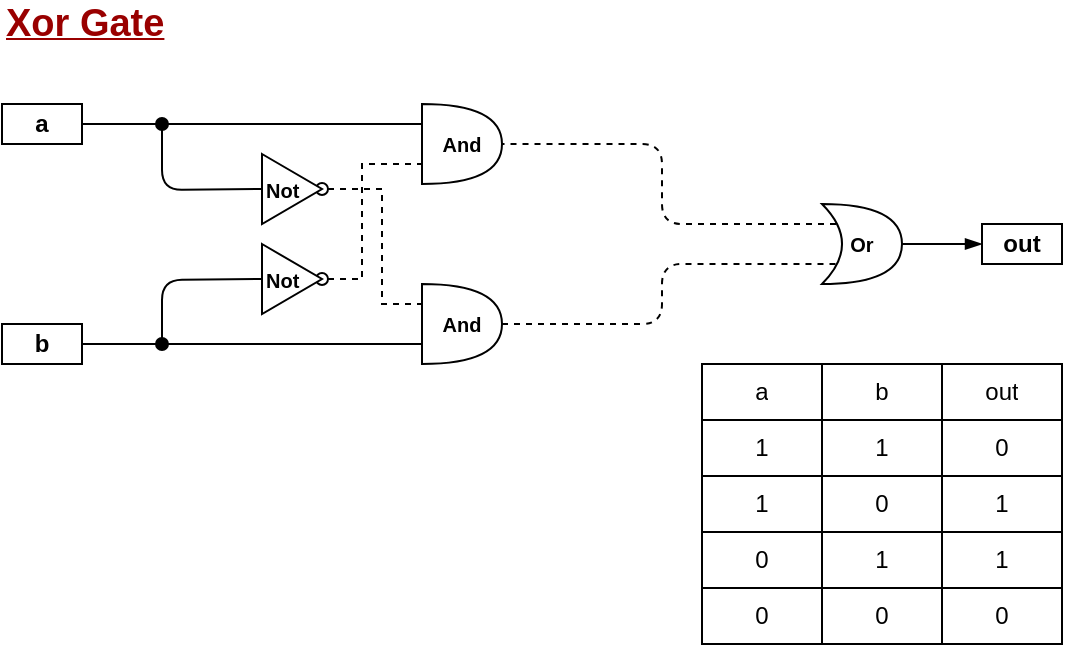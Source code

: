 <mxfile version="13.6.9" type="device"><diagram id="H_rF1iBjedVppfHUGtXy" name="Page-1"><mxGraphModel dx="764" dy="773" grid="1" gridSize="10" guides="1" tooltips="1" connect="1" arrows="1" fold="1" page="1" pageScale="1" pageWidth="850" pageHeight="1100" math="0" shadow="0"><root><mxCell id="0"/><mxCell id="1" parent="0"/><mxCell id="GsXnEF_57ybnJ1DjzNhb-1" value="&lt;b&gt;a&lt;/b&gt;" style="text;html=1;fillColor=none;align=center;verticalAlign=middle;whiteSpace=wrap;rounded=0;strokeColor=#000000;" vertex="1" parent="1"><mxGeometry x="150" y="330" width="40" height="20" as="geometry"/></mxCell><mxCell id="GsXnEF_57ybnJ1DjzNhb-2" value="&lt;b&gt;b&lt;/b&gt;" style="text;html=1;fillColor=none;align=center;verticalAlign=middle;whiteSpace=wrap;rounded=0;strokeColor=#000000;" vertex="1" parent="1"><mxGeometry x="150" y="440" width="40" height="20" as="geometry"/></mxCell><mxCell id="GsXnEF_57ybnJ1DjzNhb-66" value="" style="edgeStyle=orthogonalEdgeStyle;rounded=0;orthogonalLoop=1;jettySize=auto;html=1;entryX=0;entryY=0.25;entryDx=0;entryDy=0;entryPerimeter=0;dashed=1;endArrow=none;endFill=0;startArrow=oval;startFill=0;" edge="1" parent="1" source="GsXnEF_57ybnJ1DjzNhb-5" target="GsXnEF_57ybnJ1DjzNhb-8"><mxGeometry relative="1" as="geometry"><Array as="points"><mxPoint x="340" y="373"/><mxPoint x="340" y="430"/></Array></mxGeometry></mxCell><mxCell id="GsXnEF_57ybnJ1DjzNhb-5" value="&lt;font size=&quot;1&quot;&gt;&lt;b&gt;Not&lt;/b&gt;&lt;/font&gt;" style="triangle;whiteSpace=wrap;html=1;align=left;" vertex="1" parent="1"><mxGeometry x="280" y="355" width="30" height="35" as="geometry"/></mxCell><mxCell id="GsXnEF_57ybnJ1DjzNhb-6" value="" style="endArrow=none;html=1;entryX=0;entryY=0.75;entryDx=0;entryDy=0;entryPerimeter=0;exitX=1;exitY=0.5;exitDx=0;exitDy=0;" edge="1" parent="1" target="GsXnEF_57ybnJ1DjzNhb-8" source="GsXnEF_57ybnJ1DjzNhb-2"><mxGeometry width="50" height="50" relative="1" as="geometry"><mxPoint x="190" y="390" as="sourcePoint"/><mxPoint x="330" y="420" as="targetPoint"/><Array as="points"/></mxGeometry></mxCell><mxCell id="GsXnEF_57ybnJ1DjzNhb-8" value="&lt;font size=&quot;1&quot;&gt;&lt;b&gt;And&lt;/b&gt;&lt;/font&gt;" style="shape=or;whiteSpace=wrap;html=1;" vertex="1" parent="1"><mxGeometry x="360" y="420" width="40" height="40" as="geometry"/></mxCell><mxCell id="GsXnEF_57ybnJ1DjzNhb-10" value="&lt;font size=&quot;1&quot;&gt;&lt;b&gt;And&lt;/b&gt;&lt;/font&gt;" style="shape=or;whiteSpace=wrap;html=1;" vertex="1" parent="1"><mxGeometry x="360" y="330" width="40" height="40" as="geometry"/></mxCell><mxCell id="GsXnEF_57ybnJ1DjzNhb-11" value="" style="endArrow=none;html=1;entryX=0;entryY=0.25;entryDx=0;entryDy=0;entryPerimeter=0;" edge="1" parent="1" source="GsXnEF_57ybnJ1DjzNhb-1" target="GsXnEF_57ybnJ1DjzNhb-10"><mxGeometry width="50" height="50" relative="1" as="geometry"><mxPoint x="370" y="420" as="sourcePoint"/><mxPoint x="420" y="350" as="targetPoint"/><Array as="points"/></mxGeometry></mxCell><mxCell id="GsXnEF_57ybnJ1DjzNhb-12" value="" style="endArrow=none;html=1;entryX=1;entryY=0.5;entryDx=0;entryDy=0;entryPerimeter=0;dashed=1;exitX=0.175;exitY=0.25;exitDx=0;exitDy=0;exitPerimeter=0;" edge="1" parent="1" source="GsXnEF_57ybnJ1DjzNhb-14" target="GsXnEF_57ybnJ1DjzNhb-10"><mxGeometry width="50" height="50" relative="1" as="geometry"><mxPoint x="530" y="360" as="sourcePoint"/><mxPoint x="420" y="370" as="targetPoint"/><Array as="points"><mxPoint x="480" y="390"/><mxPoint x="480" y="350"/></Array></mxGeometry></mxCell><mxCell id="GsXnEF_57ybnJ1DjzNhb-76" value="" style="edgeStyle=orthogonalEdgeStyle;rounded=0;orthogonalLoop=1;jettySize=auto;html=1;startArrow=none;startFill=0;endArrow=blockThin;endFill=1;" edge="1" parent="1" source="GsXnEF_57ybnJ1DjzNhb-14" target="GsXnEF_57ybnJ1DjzNhb-62"><mxGeometry relative="1" as="geometry"/></mxCell><mxCell id="GsXnEF_57ybnJ1DjzNhb-14" value="&lt;font size=&quot;1&quot;&gt;&lt;b&gt;Or&lt;/b&gt;&lt;/font&gt;" style="shape=xor;whiteSpace=wrap;html=1;" vertex="1" parent="1"><mxGeometry x="560" y="380" width="40" height="40" as="geometry"/></mxCell><mxCell id="GsXnEF_57ybnJ1DjzNhb-62" value="&lt;b&gt;out&lt;/b&gt;" style="text;html=1;fillColor=none;align=center;verticalAlign=middle;whiteSpace=wrap;rounded=0;strokeColor=#000000;" vertex="1" parent="1"><mxGeometry x="640" y="390" width="40" height="20" as="geometry"/></mxCell><mxCell id="GsXnEF_57ybnJ1DjzNhb-63" value="&lt;b&gt;&lt;font style=&quot;font-size: 19px&quot; color=&quot;#990000&quot;&gt;&lt;u&gt;Xor Gate&lt;/u&gt;&lt;/font&gt;&lt;/b&gt;" style="text;html=1;strokeColor=none;fillColor=none;align=left;verticalAlign=middle;whiteSpace=wrap;rounded=0;" vertex="1" parent="1"><mxGeometry x="150" y="280" width="210" height="20" as="geometry"/></mxCell><mxCell id="GsXnEF_57ybnJ1DjzNhb-70" value="" style="edgeStyle=orthogonalEdgeStyle;rounded=0;orthogonalLoop=1;jettySize=auto;html=1;startArrow=oval;startFill=0;endArrow=none;endFill=0;dashed=1;" edge="1" parent="1" source="GsXnEF_57ybnJ1DjzNhb-64"><mxGeometry relative="1" as="geometry"><mxPoint x="360" y="360" as="targetPoint"/><Array as="points"><mxPoint x="330" y="418"/><mxPoint x="330" y="360"/></Array></mxGeometry></mxCell><mxCell id="GsXnEF_57ybnJ1DjzNhb-64" value="&lt;font size=&quot;1&quot;&gt;&lt;b&gt;Not&lt;/b&gt;&lt;/font&gt;" style="triangle;whiteSpace=wrap;html=1;align=left;" vertex="1" parent="1"><mxGeometry x="280" y="400" width="30" height="35" as="geometry"/></mxCell><mxCell id="GsXnEF_57ybnJ1DjzNhb-67" value="" style="endArrow=oval;html=1;exitX=0;exitY=0.5;exitDx=0;exitDy=0;startArrow=none;startFill=0;endFill=1;" edge="1" parent="1" source="GsXnEF_57ybnJ1DjzNhb-64"><mxGeometry width="50" height="50" relative="1" as="geometry"><mxPoint x="370" y="420" as="sourcePoint"/><mxPoint x="230" y="450" as="targetPoint"/><Array as="points"><mxPoint x="230" y="418"/></Array></mxGeometry></mxCell><mxCell id="GsXnEF_57ybnJ1DjzNhb-71" value="" style="endArrow=none;html=1;entryX=0;entryY=0.5;entryDx=0;entryDy=0;startArrow=oval;startFill=1;" edge="1" parent="1" target="GsXnEF_57ybnJ1DjzNhb-5"><mxGeometry width="50" height="50" relative="1" as="geometry"><mxPoint x="230" y="340" as="sourcePoint"/><mxPoint x="420" y="370" as="targetPoint"/><Array as="points"><mxPoint x="230" y="373"/></Array></mxGeometry></mxCell><mxCell id="GsXnEF_57ybnJ1DjzNhb-73" value="" style="endArrow=none;html=1;dashed=1;entryX=0.175;entryY=0.75;entryDx=0;entryDy=0;entryPerimeter=0;exitX=1;exitY=0.5;exitDx=0;exitDy=0;exitPerimeter=0;" edge="1" parent="1" source="GsXnEF_57ybnJ1DjzNhb-8" target="GsXnEF_57ybnJ1DjzNhb-14"><mxGeometry width="50" height="50" relative="1" as="geometry"><mxPoint x="370" y="420" as="sourcePoint"/><mxPoint x="420" y="370" as="targetPoint"/><Array as="points"><mxPoint x="480" y="440"/><mxPoint x="480" y="410"/></Array></mxGeometry></mxCell><mxCell id="GsXnEF_57ybnJ1DjzNhb-77" value="" style="shape=table;html=1;whiteSpace=wrap;startSize=0;container=1;collapsible=0;childLayout=tableLayout;" vertex="1" parent="1"><mxGeometry x="500" y="460" width="180" height="140" as="geometry"/></mxCell><mxCell id="GsXnEF_57ybnJ1DjzNhb-78" value="" style="shape=partialRectangle;html=1;whiteSpace=wrap;collapsible=0;dropTarget=0;pointerEvents=0;fillColor=none;top=0;left=0;bottom=0;right=0;points=[[0,0.5],[1,0.5]];portConstraint=eastwest;" vertex="1" parent="GsXnEF_57ybnJ1DjzNhb-77"><mxGeometry width="180" height="28" as="geometry"/></mxCell><mxCell id="GsXnEF_57ybnJ1DjzNhb-79" value="a" style="shape=partialRectangle;html=1;whiteSpace=wrap;connectable=0;overflow=hidden;fillColor=none;top=0;left=0;bottom=0;right=0;" vertex="1" parent="GsXnEF_57ybnJ1DjzNhb-78"><mxGeometry width="60" height="28" as="geometry"/></mxCell><mxCell id="GsXnEF_57ybnJ1DjzNhb-80" value="b" style="shape=partialRectangle;html=1;whiteSpace=wrap;connectable=0;overflow=hidden;fillColor=none;top=0;left=0;bottom=0;right=0;" vertex="1" parent="GsXnEF_57ybnJ1DjzNhb-78"><mxGeometry x="60" width="60" height="28" as="geometry"/></mxCell><mxCell id="GsXnEF_57ybnJ1DjzNhb-81" value="out" style="shape=partialRectangle;html=1;whiteSpace=wrap;connectable=0;overflow=hidden;fillColor=none;top=0;left=0;bottom=0;right=0;" vertex="1" parent="GsXnEF_57ybnJ1DjzNhb-78"><mxGeometry x="120" width="60" height="28" as="geometry"/></mxCell><mxCell id="GsXnEF_57ybnJ1DjzNhb-82" value="" style="shape=partialRectangle;html=1;whiteSpace=wrap;collapsible=0;dropTarget=0;pointerEvents=0;fillColor=none;top=0;left=0;bottom=0;right=0;points=[[0,0.5],[1,0.5]];portConstraint=eastwest;" vertex="1" parent="GsXnEF_57ybnJ1DjzNhb-77"><mxGeometry y="28" width="180" height="28" as="geometry"/></mxCell><mxCell id="GsXnEF_57ybnJ1DjzNhb-83" value="1" style="shape=partialRectangle;html=1;whiteSpace=wrap;connectable=0;overflow=hidden;fillColor=none;top=0;left=0;bottom=0;right=0;" vertex="1" parent="GsXnEF_57ybnJ1DjzNhb-82"><mxGeometry width="60" height="28" as="geometry"/></mxCell><mxCell id="GsXnEF_57ybnJ1DjzNhb-84" value="1" style="shape=partialRectangle;html=1;whiteSpace=wrap;connectable=0;overflow=hidden;fillColor=none;top=0;left=0;bottom=0;right=0;" vertex="1" parent="GsXnEF_57ybnJ1DjzNhb-82"><mxGeometry x="60" width="60" height="28" as="geometry"/></mxCell><mxCell id="GsXnEF_57ybnJ1DjzNhb-85" value="0" style="shape=partialRectangle;html=1;whiteSpace=wrap;connectable=0;overflow=hidden;fillColor=none;top=0;left=0;bottom=0;right=0;" vertex="1" parent="GsXnEF_57ybnJ1DjzNhb-82"><mxGeometry x="120" width="60" height="28" as="geometry"/></mxCell><mxCell id="GsXnEF_57ybnJ1DjzNhb-86" value="" style="shape=partialRectangle;html=1;whiteSpace=wrap;collapsible=0;dropTarget=0;pointerEvents=0;fillColor=none;top=0;left=0;bottom=0;right=0;points=[[0,0.5],[1,0.5]];portConstraint=eastwest;" vertex="1" parent="GsXnEF_57ybnJ1DjzNhb-77"><mxGeometry y="56" width="180" height="28" as="geometry"/></mxCell><mxCell id="GsXnEF_57ybnJ1DjzNhb-87" value="1" style="shape=partialRectangle;html=1;whiteSpace=wrap;connectable=0;overflow=hidden;fillColor=none;top=0;left=0;bottom=0;right=0;" vertex="1" parent="GsXnEF_57ybnJ1DjzNhb-86"><mxGeometry width="60" height="28" as="geometry"/></mxCell><mxCell id="GsXnEF_57ybnJ1DjzNhb-88" value="0" style="shape=partialRectangle;html=1;whiteSpace=wrap;connectable=0;overflow=hidden;fillColor=none;top=0;left=0;bottom=0;right=0;" vertex="1" parent="GsXnEF_57ybnJ1DjzNhb-86"><mxGeometry x="60" width="60" height="28" as="geometry"/></mxCell><mxCell id="GsXnEF_57ybnJ1DjzNhb-89" value="1" style="shape=partialRectangle;html=1;whiteSpace=wrap;connectable=0;overflow=hidden;fillColor=none;top=0;left=0;bottom=0;right=0;" vertex="1" parent="GsXnEF_57ybnJ1DjzNhb-86"><mxGeometry x="120" width="60" height="28" as="geometry"/></mxCell><mxCell id="GsXnEF_57ybnJ1DjzNhb-90" value="" style="shape=partialRectangle;html=1;whiteSpace=wrap;collapsible=0;dropTarget=0;pointerEvents=0;fillColor=none;top=0;left=0;bottom=0;right=0;points=[[0,0.5],[1,0.5]];portConstraint=eastwest;" vertex="1" parent="GsXnEF_57ybnJ1DjzNhb-77"><mxGeometry y="84" width="180" height="28" as="geometry"/></mxCell><mxCell id="GsXnEF_57ybnJ1DjzNhb-91" value="0" style="shape=partialRectangle;html=1;whiteSpace=wrap;connectable=0;overflow=hidden;fillColor=none;top=0;left=0;bottom=0;right=0;" vertex="1" parent="GsXnEF_57ybnJ1DjzNhb-90"><mxGeometry width="60" height="28" as="geometry"/></mxCell><mxCell id="GsXnEF_57ybnJ1DjzNhb-92" value="1" style="shape=partialRectangle;html=1;whiteSpace=wrap;connectable=0;overflow=hidden;fillColor=none;top=0;left=0;bottom=0;right=0;" vertex="1" parent="GsXnEF_57ybnJ1DjzNhb-90"><mxGeometry x="60" width="60" height="28" as="geometry"/></mxCell><mxCell id="GsXnEF_57ybnJ1DjzNhb-93" value="1" style="shape=partialRectangle;html=1;whiteSpace=wrap;connectable=0;overflow=hidden;fillColor=none;top=0;left=0;bottom=0;right=0;" vertex="1" parent="GsXnEF_57ybnJ1DjzNhb-90"><mxGeometry x="120" width="60" height="28" as="geometry"/></mxCell><mxCell id="GsXnEF_57ybnJ1DjzNhb-94" value="" style="shape=partialRectangle;html=1;whiteSpace=wrap;collapsible=0;dropTarget=0;pointerEvents=0;fillColor=none;top=0;left=0;bottom=0;right=0;points=[[0,0.5],[1,0.5]];portConstraint=eastwest;" vertex="1" parent="GsXnEF_57ybnJ1DjzNhb-77"><mxGeometry y="112" width="180" height="28" as="geometry"/></mxCell><mxCell id="GsXnEF_57ybnJ1DjzNhb-95" value="0" style="shape=partialRectangle;html=1;whiteSpace=wrap;connectable=0;overflow=hidden;fillColor=none;top=0;left=0;bottom=0;right=0;" vertex="1" parent="GsXnEF_57ybnJ1DjzNhb-94"><mxGeometry width="60" height="28" as="geometry"/></mxCell><mxCell id="GsXnEF_57ybnJ1DjzNhb-96" value="0" style="shape=partialRectangle;html=1;whiteSpace=wrap;connectable=0;overflow=hidden;fillColor=none;top=0;left=0;bottom=0;right=0;" vertex="1" parent="GsXnEF_57ybnJ1DjzNhb-94"><mxGeometry x="60" width="60" height="28" as="geometry"/></mxCell><mxCell id="GsXnEF_57ybnJ1DjzNhb-97" value="0" style="shape=partialRectangle;html=1;whiteSpace=wrap;connectable=0;overflow=hidden;fillColor=none;top=0;left=0;bottom=0;right=0;" vertex="1" parent="GsXnEF_57ybnJ1DjzNhb-94"><mxGeometry x="120" width="60" height="28" as="geometry"/></mxCell></root></mxGraphModel></diagram></mxfile>